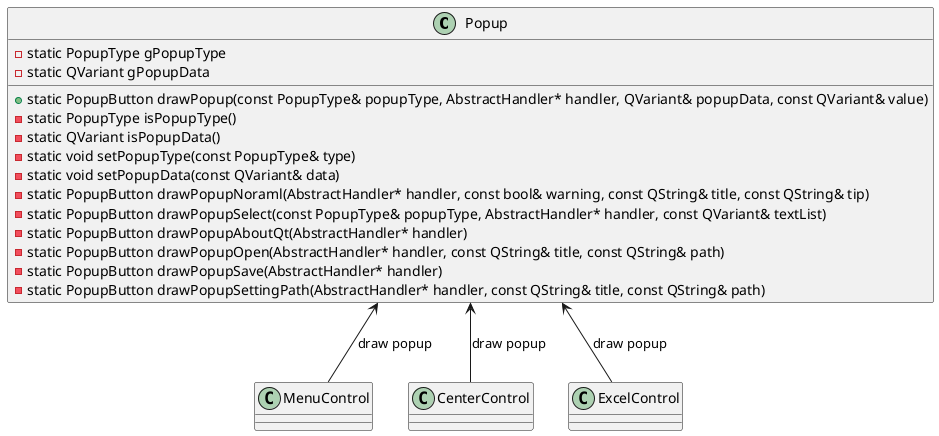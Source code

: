 @startuml

' Popup 클래스 정의
class Popup {
    +static PopupButton drawPopup(const PopupType& popupType, AbstractHandler* handler, QVariant& popupData, const QVariant& value)
    -static PopupType isPopupType()
    -static QVariant isPopupData()
    -static void setPopupType(const PopupType& type)
    -static void setPopupData(const QVariant& data)
    -static PopupButton drawPopupNoraml(AbstractHandler* handler, const bool& warning, const QString& title, const QString& tip)
    -static PopupButton drawPopupSelect(const PopupType& popupType, AbstractHandler* handler, const QVariant& textList)
    -static PopupButton drawPopupAboutQt(AbstractHandler* handler)
    -static PopupButton drawPopupOpen(AbstractHandler* handler, const QString& title, const QString& path)
    -static PopupButton drawPopupSave(AbstractHandler* handler)
    -static PopupButton drawPopupSettingPath(AbstractHandler* handler, const QString& title, const QString& path)
	-static PopupType gPopupType
	-static QVariant gPopupData
}


' 클래스 간의 관계 정의
Popup <-- MenuControl : draw popup
Popup <-- CenterControl : draw popup
Popup <-- ExcelControl : draw popup

@enduml
